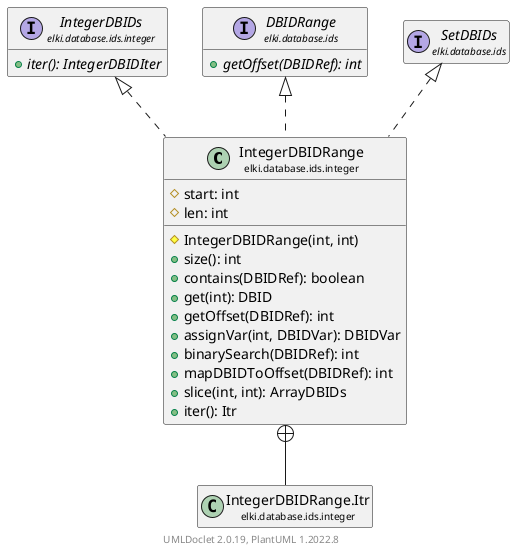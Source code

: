 @startuml
    remove .*\.(Instance|Par|Parameterizer|Factory)$
    set namespaceSeparator none
    hide empty fields
    hide empty methods

    class "<size:14>IntegerDBIDRange\n<size:10>elki.database.ids.integer" as elki.database.ids.integer.IntegerDBIDRange [[IntegerDBIDRange.html]] {
        #start: int
        #len: int
        #IntegerDBIDRange(int, int)
        +size(): int
        +contains(DBIDRef): boolean
        +get(int): DBID
        +getOffset(DBIDRef): int
        +assignVar(int, DBIDVar): DBIDVar
        +binarySearch(DBIDRef): int
        +mapDBIDToOffset(DBIDRef): int
        +slice(int, int): ArrayDBIDs
        +iter(): Itr
    }

    interface "<size:14>IntegerDBIDs\n<size:10>elki.database.ids.integer" as elki.database.ids.integer.IntegerDBIDs [[IntegerDBIDs.html]] {
        {abstract} +iter(): IntegerDBIDIter
    }
    interface "<size:14>DBIDRange\n<size:10>elki.database.ids" as elki.database.ids.DBIDRange [[../DBIDRange.html]] {
        {abstract} +getOffset(DBIDRef): int
    }
    interface "<size:14>SetDBIDs\n<size:10>elki.database.ids" as elki.database.ids.SetDBIDs [[../SetDBIDs.html]]
    class "<size:14>IntegerDBIDRange.Itr\n<size:10>elki.database.ids.integer" as elki.database.ids.integer.IntegerDBIDRange.Itr [[IntegerDBIDRange.Itr.html]]

    elki.database.ids.integer.IntegerDBIDs <|.. elki.database.ids.integer.IntegerDBIDRange
    elki.database.ids.DBIDRange <|.. elki.database.ids.integer.IntegerDBIDRange
    elki.database.ids.SetDBIDs <|.. elki.database.ids.integer.IntegerDBIDRange
    elki.database.ids.integer.IntegerDBIDRange +-- elki.database.ids.integer.IntegerDBIDRange.Itr

    center footer UMLDoclet 2.0.19, PlantUML 1.2022.8
@enduml
